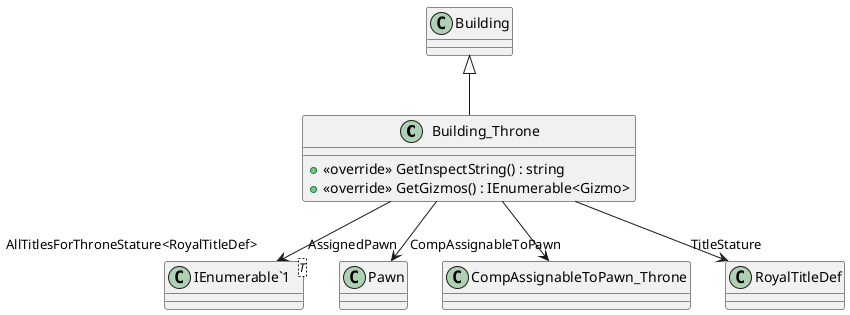 @startuml
class Building_Throne {
    + <<override>> GetInspectString() : string
    + <<override>> GetGizmos() : IEnumerable<Gizmo>
}
class "IEnumerable`1"<T> {
}
Building <|-- Building_Throne
Building_Throne --> "AllTitlesForThroneStature<RoyalTitleDef>" "IEnumerable`1"
Building_Throne --> "AssignedPawn" Pawn
Building_Throne --> "CompAssignableToPawn" CompAssignableToPawn_Throne
Building_Throne --> "TitleStature" RoyalTitleDef
@enduml
